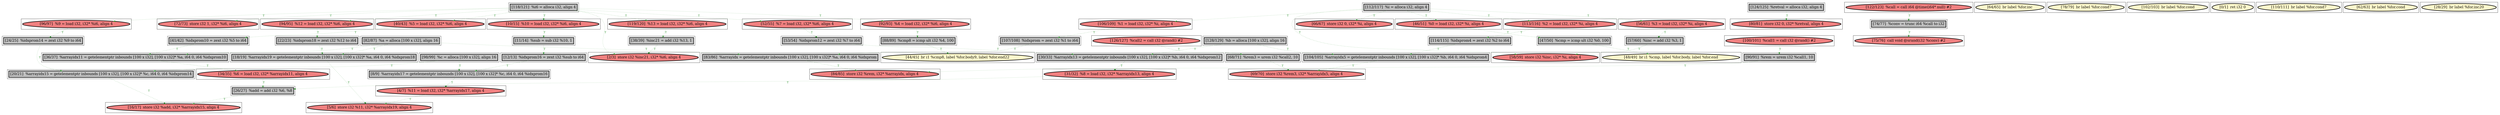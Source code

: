 
digraph G {



node305->node268 [style=dotted,color=forestgreen,label="T",fontcolor=forestgreen ]
node269->node267 [style=dotted,color=forestgreen,label="T",fontcolor=forestgreen ]
node318->node283 [style=dotted,color=forestgreen,label="T",fontcolor=forestgreen ]
node276->node261 [style=dotted,color=forestgreen,label="T",fontcolor=forestgreen ]
node284->node308 [style=dotted,color=forestgreen,label="T",fontcolor=forestgreen ]
node280->node311 [style=dotted,color=forestgreen,label="T",fontcolor=forestgreen ]
node301->node264 [style=dotted,color=forestgreen,label="T",fontcolor=forestgreen ]
node270->node268 [style=dotted,color=forestgreen,label="T",fontcolor=forestgreen ]
node301->node323 [style=dotted,color=forestgreen,label="T",fontcolor=forestgreen ]
node312->node314 [style=dotted,color=forestgreen,label="T",fontcolor=forestgreen ]
node324->node304 [style=dotted,color=forestgreen,label="T",fontcolor=forestgreen ]
node310->node313 [style=dotted,color=forestgreen,label="T",fontcolor=forestgreen ]
node277->node291 [style=dotted,color=forestgreen,label="T",fontcolor=forestgreen ]
node289->node288 [style=dotted,color=forestgreen,label="T",fontcolor=forestgreen ]
node298->node313 [style=dotted,color=forestgreen,label="T",fontcolor=forestgreen ]
node263->node262 [style=dotted,color=forestgreen,label="T",fontcolor=forestgreen ]
node304->node281 [style=dotted,color=forestgreen,label="T",fontcolor=forestgreen ]
node310->node275 [style=dotted,color=forestgreen,label="T",fontcolor=forestgreen ]
node309->node278 [style=dotted,color=forestgreen,label="T",fontcolor=forestgreen ]
node308->node263 [style=dotted,color=forestgreen,label="T",fontcolor=forestgreen ]
node313->node316 [style=dotted,color=forestgreen,label="T",fontcolor=forestgreen ]
node286->node285 [style=dotted,color=forestgreen,label="T",fontcolor=forestgreen ]
node288->node287 [style=dotted,color=forestgreen,label="T",fontcolor=forestgreen ]
node310->node267 [style=dotted,color=forestgreen,label="T",fontcolor=forestgreen ]
node301->node303 [style=dotted,color=forestgreen,label="T",fontcolor=forestgreen ]
node282->node309 [style=dotted,color=forestgreen,label="T",fontcolor=forestgreen ]
node285->node297 [style=dotted,color=forestgreen,label="T",fontcolor=forestgreen ]
node301->node307 [style=dotted,color=forestgreen,label="T",fontcolor=forestgreen ]
node294->node297 [style=dotted,color=forestgreen,label="T",fontcolor=forestgreen ]
node291->node275 [style=dotted,color=forestgreen,label="T",fontcolor=forestgreen ]
node268->node266 [style=dotted,color=forestgreen,label="T",fontcolor=forestgreen ]
node267->node265 [style=dotted,color=forestgreen,label="T",fontcolor=forestgreen ]
node301->node277 [style=dotted,color=forestgreen,label="T",fontcolor=forestgreen ]
node274->node271 [style=dotted,color=forestgreen,label="T",fontcolor=forestgreen ]
node301->node300 [style=dotted,color=forestgreen,label="T",fontcolor=forestgreen ]
node283->node316 [style=dotted,color=forestgreen,label="T",fontcolor=forestgreen ]
node301->node306 [style=dotted,color=forestgreen,label="T",fontcolor=forestgreen ]
node296->node271 [style=dotted,color=forestgreen,label="T",fontcolor=forestgreen ]
node275->node274 [style=dotted,color=forestgreen,label="T",fontcolor=forestgreen ]
node271->node266 [style=dotted,color=forestgreen,label="T",fontcolor=forestgreen ]
node305->node263 [style=dotted,color=forestgreen,label="T",fontcolor=forestgreen ]
node286->node273 [style=dotted,color=forestgreen,label="T",fontcolor=forestgreen ]
node303->node276 [style=dotted,color=forestgreen,label="T",fontcolor=forestgreen ]
node264->node284 [style=dotted,color=forestgreen,label="T",fontcolor=forestgreen ]
node273->node296 [style=dotted,color=forestgreen,label="T",fontcolor=forestgreen ]
node317->node319 [style=dotted,color=forestgreen,label="T",fontcolor=forestgreen ]
node306->node269 [style=dotted,color=forestgreen,label="T",fontcolor=forestgreen ]
node262->node265 [style=dotted,color=forestgreen,label="T",fontcolor=forestgreen ]
node320->node273 [style=dotted,color=forestgreen,label="T",fontcolor=forestgreen ]
node307->node270 [style=dotted,color=forestgreen,label="T",fontcolor=forestgreen ]
node287->node285 [style=dotted,color=forestgreen,label="T",fontcolor=forestgreen ]
node299->node317 [style=dotted,color=forestgreen,label="T",fontcolor=forestgreen ]
node289->node280 [style=dotted,color=forestgreen,label="T",fontcolor=forestgreen ]
node323->node320 [style=dotted,color=forestgreen,label="T",fontcolor=forestgreen ]
node289->node293 [style=dotted,color=forestgreen,label="T",fontcolor=forestgreen ]
node289->node281 [style=dotted,color=forestgreen,label="T",fontcolor=forestgreen ]
node302->node294 [style=dotted,color=forestgreen,label="T",fontcolor=forestgreen ]
node301->node261 [style=dotted,color=forestgreen,label="T",fontcolor=forestgreen ]
node301->node282 [style=dotted,color=forestgreen,label="T",fontcolor=forestgreen ]
node311->node279 [style=dotted,color=forestgreen,label="T",fontcolor=forestgreen ]
node289->node324 [style=dotted,color=forestgreen,label="T",fontcolor=forestgreen ]
node289->node295 [style=dotted,color=forestgreen,label="T",fontcolor=forestgreen ]
node293->node298 [style=dotted,color=forestgreen,label="T",fontcolor=forestgreen ]


subgraph cluster63 {


node323 [penwidth=3.0,fontsize=20,fillcolor=lightcoral,label="[52/55]  %7 = load i32, i32* %i6, align 4",shape=ellipse,style=filled ]



}

subgraph cluster61 {


node321 [penwidth=3.0,fontsize=20,fillcolor=lemonchiffon,label="[64/65]  br label %for.inc",shape=ellipse,style=filled ]



}

subgraph cluster60 {


node320 [penwidth=3.0,fontsize=20,fillcolor=grey,label="[53/54]  %idxprom12 = zext i32 %7 to i64",shape=rectangle,style=filled ]



}

subgraph cluster55 {


node315 [penwidth=3.0,fontsize=20,fillcolor=lemonchiffon,label="[78/79]  br label %for.cond7",shape=ellipse,style=filled ]



}

subgraph cluster53 {


node313 [penwidth=3.0,fontsize=20,fillcolor=grey,label="[83/86]  %arrayidx = getelementptr inbounds [100 x i32], [100 x i32]* %a, i64 0, i64 %idxprom",shape=rectangle,style=filled ]



}

subgraph cluster51 {


node311 [penwidth=3.0,fontsize=20,fillcolor=grey,label="[47/50]  %cmp = icmp ult i32 %0, 100",shape=rectangle,style=filled ]



}

subgraph cluster50 {


node310 [penwidth=3.0,fontsize=20,fillcolor=grey,label="[82/87]  %a = alloca [100 x i32], align 16",shape=rectangle,style=filled ]



}

subgraph cluster49 {


node309 [penwidth=3.0,fontsize=20,fillcolor=grey,label="[88/89]  %cmp8 = icmp ult i32 %4, 100",shape=rectangle,style=filled ]



}

subgraph cluster45 {


node305 [penwidth=3.0,fontsize=20,fillcolor=grey,label="[98/99]  %c = alloca [100 x i32], align 16",shape=rectangle,style=filled ]



}

subgraph cluster41 {


node301 [penwidth=3.0,fontsize=20,fillcolor=grey,label="[118/121]  %i6 = alloca i32, align 4",shape=rectangle,style=filled ]



}

subgraph cluster39 {


node299 [penwidth=3.0,fontsize=20,fillcolor=lightcoral,label="[122/123]  %call = call i64 @time(i64* null) #2",shape=ellipse,style=filled ]



}

subgraph cluster38 {


node298 [penwidth=3.0,fontsize=20,fillcolor=grey,label="[107/108]  %idxprom = zext i32 %1 to i64",shape=rectangle,style=filled ]



}

subgraph cluster64 {


node324 [penwidth=3.0,fontsize=20,fillcolor=lightcoral,label="[56/61]  %3 = load i32, i32* %i, align 4",shape=ellipse,style=filled ]



}

subgraph cluster46 {


node306 [penwidth=3.0,fontsize=20,fillcolor=lightcoral,label="[94/95]  %12 = load i32, i32* %i6, align 4",shape=ellipse,style=filled ]



}

subgraph cluster37 {


node297 [penwidth=3.0,fontsize=20,fillcolor=lightcoral,label="[69/70]  store i32 %rem3, i32* %arrayidx5, align 4",shape=ellipse,style=filled ]



}

subgraph cluster36 {


node296 [penwidth=3.0,fontsize=20,fillcolor=lightcoral,label="[31/32]  %8 = load i32, i32* %arrayidx13, align 4",shape=ellipse,style=filled ]



}

subgraph cluster59 {


node319 [penwidth=3.0,fontsize=20,fillcolor=lightcoral,label="[75/76]  call void @srand(i32 %conv) #2",shape=ellipse,style=filled ]



}

subgraph cluster15 {


node275 [penwidth=3.0,fontsize=20,fillcolor=grey,label="[36/37]  %arrayidx11 = getelementptr inbounds [100 x i32], [100 x i32]* %a, i64 0, i64 %idxprom10",shape=rectangle,style=filled ]



}

subgraph cluster40 {


node300 [penwidth=3.0,fontsize=20,fillcolor=lightcoral,label="[72/73]  store i32 1, i32* %i6, align 4",shape=ellipse,style=filled ]



}

subgraph cluster35 {


node295 [penwidth=3.0,fontsize=20,fillcolor=lightcoral,label="[66/67]  store i32 0, i32* %i, align 4",shape=ellipse,style=filled ]



}

subgraph cluster54 {


node314 [penwidth=3.0,fontsize=20,fillcolor=lightcoral,label="[80/81]  store i32 0, i32* %retval, align 4",shape=ellipse,style=filled ]



}

subgraph cluster42 {


node302 [penwidth=3.0,fontsize=20,fillcolor=lightcoral,label="[126/127]  %call2 = call i32 @rand() #2",shape=ellipse,style=filled ]



}

subgraph cluster11 {


node271 [penwidth=3.0,fontsize=20,fillcolor=grey,label="[26/27]  %add = add i32 %6, %8",shape=rectangle,style=filled ]



}

subgraph cluster43 {


node303 [penwidth=3.0,fontsize=20,fillcolor=lightcoral,label="[119/120]  %13 = load i32, i32* %i6, align 4",shape=ellipse,style=filled ]



}

subgraph cluster19 {


node279 [penwidth=3.0,fontsize=20,fillcolor=lemonchiffon,label="[48/49]  br i1 %cmp, label %for.body, label %for.end",shape=ellipse,style=filled ]



}

subgraph cluster9 {


node269 [penwidth=3.0,fontsize=20,fillcolor=grey,label="[22/23]  %idxprom18 = zext i32 %12 to i64",shape=rectangle,style=filled ]



}

subgraph cluster52 {


node312 [penwidth=3.0,fontsize=20,fillcolor=grey,label="[124/125]  %retval = alloca i32, align 4",shape=rectangle,style=filled ]



}

subgraph cluster8 {


node268 [penwidth=3.0,fontsize=20,fillcolor=grey,label="[20/21]  %arrayidx15 = getelementptr inbounds [100 x i32], [100 x i32]* %c, i64 0, i64 %idxprom14",shape=rectangle,style=filled ]



}

subgraph cluster10 {


node270 [penwidth=3.0,fontsize=20,fillcolor=grey,label="[24/25]  %idxprom14 = zext i32 %9 to i64",shape=rectangle,style=filled ]



}

subgraph cluster23 {


node283 [penwidth=3.0,fontsize=20,fillcolor=grey,label="[90/91]  %rem = urem i32 %call1, 10",shape=rectangle,style=filled ]



}

subgraph cluster7 {


node267 [penwidth=3.0,fontsize=20,fillcolor=grey,label="[18/19]  %arrayidx19 = getelementptr inbounds [100 x i32], [100 x i32]* %a, i64 0, i64 %idxprom18",shape=rectangle,style=filled ]



}

subgraph cluster14 {


node274 [penwidth=3.0,fontsize=20,fillcolor=lightcoral,label="[34/35]  %6 = load i32, i32* %arrayidx11, align 4",shape=ellipse,style=filled ]



}

subgraph cluster44 {


node304 [penwidth=3.0,fontsize=20,fillcolor=grey,label="[57/60]  %inc = add i32 %3, 1",shape=rectangle,style=filled ]



}

subgraph cluster6 {


node266 [penwidth=3.0,fontsize=20,fillcolor=lightcoral,label="[16/17]  store i32 %add, i32* %arrayidx15, align 4",shape=ellipse,style=filled ]



}

subgraph cluster30 {


node290 [penwidth=3.0,fontsize=20,fillcolor=lemonchiffon,label="[102/103]  br label %for.cond",shape=ellipse,style=filled ]



}

subgraph cluster31 {


node291 [penwidth=3.0,fontsize=20,fillcolor=grey,label="[41/42]  %idxprom10 = zext i32 %5 to i64",shape=rectangle,style=filled ]



}

subgraph cluster0 {


node260 [penwidth=3.0,fontsize=20,fillcolor=lemonchiffon,label="[0/1]  ret i32 0",shape=ellipse,style=filled ]



}

subgraph cluster13 {


node273 [penwidth=3.0,fontsize=20,fillcolor=grey,label="[30/33]  %arrayidx13 = getelementptr inbounds [100 x i32], [100 x i32]* %b, i64 0, i64 %idxprom12",shape=rectangle,style=filled ]



}

subgraph cluster5 {


node265 [penwidth=3.0,fontsize=20,fillcolor=lightcoral,label="[5/6]  store i32 %11, i32* %arrayidx19, align 4",shape=ellipse,style=filled ]



}

subgraph cluster47 {


node307 [penwidth=3.0,fontsize=20,fillcolor=lightcoral,label="[96/97]  %9 = load i32, i32* %i6, align 4",shape=ellipse,style=filled ]



}

subgraph cluster1 {


node261 [penwidth=3.0,fontsize=20,fillcolor=lightcoral,label="[2/3]  store i32 %inc21, i32* %i6, align 4",shape=ellipse,style=filled ]



}

subgraph cluster58 {


node318 [penwidth=3.0,fontsize=20,fillcolor=lightcoral,label="[100/101]  %call1 = call i32 @rand() #2",shape=ellipse,style=filled ]



}

subgraph cluster32 {


node292 [penwidth=3.0,fontsize=20,fillcolor=lemonchiffon,label="[110/111]  br label %for.cond7",shape=ellipse,style=filled ]



}

subgraph cluster3 {


node263 [penwidth=3.0,fontsize=20,fillcolor=grey,label="[8/9]  %arrayidx17 = getelementptr inbounds [100 x i32], [100 x i32]* %c, i64 0, i64 %idxprom16",shape=rectangle,style=filled ]



}

subgraph cluster48 {


node308 [penwidth=3.0,fontsize=20,fillcolor=grey,label="[12/13]  %idxprom16 = zext i32 %sub to i64",shape=rectangle,style=filled ]



}

subgraph cluster4 {


node264 [penwidth=3.0,fontsize=20,fillcolor=lightcoral,label="[10/15]  %10 = load i32, i32* %i6, align 4",shape=ellipse,style=filled ]



}

subgraph cluster57 {


node317 [penwidth=3.0,fontsize=20,fillcolor=grey,label="[74/77]  %conv = trunc i64 %call to i32",shape=rectangle,style=filled ]



}

subgraph cluster17 {


node277 [penwidth=3.0,fontsize=20,fillcolor=lightcoral,label="[40/43]  %5 = load i32, i32* %i6, align 4",shape=ellipse,style=filled ]



}

subgraph cluster62 {


node322 [penwidth=3.0,fontsize=20,fillcolor=lemonchiffon,label="[62/63]  br label %for.cond",shape=ellipse,style=filled ]



}

subgraph cluster16 {


node276 [penwidth=3.0,fontsize=20,fillcolor=grey,label="[38/39]  %inc21 = add i32 %13, 1",shape=rectangle,style=filled ]



}

subgraph cluster2 {


node262 [penwidth=3.0,fontsize=20,fillcolor=lightcoral,label="[4/7]  %11 = load i32, i32* %arrayidx17, align 4",shape=ellipse,style=filled ]



}

subgraph cluster34 {


node294 [penwidth=3.0,fontsize=20,fillcolor=grey,label="[68/71]  %rem3 = urem i32 %call2, 10",shape=rectangle,style=filled ]



}

subgraph cluster22 {


node282 [penwidth=3.0,fontsize=20,fillcolor=lightcoral,label="[92/93]  %4 = load i32, i32* %i6, align 4",shape=ellipse,style=filled ]



}

subgraph cluster56 {


node316 [penwidth=3.0,fontsize=20,fillcolor=lightcoral,label="[84/85]  store i32 %rem, i32* %arrayidx, align 4",shape=ellipse,style=filled ]



}

subgraph cluster25 {


node285 [penwidth=3.0,fontsize=20,fillcolor=grey,label="[104/105]  %arrayidx5 = getelementptr inbounds [100 x i32], [100 x i32]* %b, i64 0, i64 %idxprom4",shape=rectangle,style=filled ]



}

subgraph cluster18 {


node278 [penwidth=3.0,fontsize=20,fillcolor=lemonchiffon,label="[44/45]  br i1 %cmp8, label %for.body9, label %for.end22",shape=ellipse,style=filled ]



}

subgraph cluster29 {


node289 [penwidth=3.0,fontsize=20,fillcolor=grey,label="[112/117]  %i = alloca i32, align 4",shape=rectangle,style=filled ]



}

subgraph cluster20 {


node280 [penwidth=3.0,fontsize=20,fillcolor=lightcoral,label="[46/51]  %0 = load i32, i32* %i, align 4",shape=ellipse,style=filled ]



}

subgraph cluster26 {


node286 [penwidth=3.0,fontsize=20,fillcolor=grey,label="[128/129]  %b = alloca [100 x i32], align 16",shape=rectangle,style=filled ]



}

subgraph cluster24 {


node284 [penwidth=3.0,fontsize=20,fillcolor=grey,label="[11/14]  %sub = sub i32 %10, 1",shape=rectangle,style=filled ]



}

subgraph cluster28 {


node288 [penwidth=3.0,fontsize=20,fillcolor=lightcoral,label="[113/116]  %2 = load i32, i32* %i, align 4",shape=ellipse,style=filled ]



}

subgraph cluster27 {


node287 [penwidth=3.0,fontsize=20,fillcolor=grey,label="[114/115]  %idxprom4 = zext i32 %2 to i64",shape=rectangle,style=filled ]



}

subgraph cluster21 {


node281 [penwidth=3.0,fontsize=20,fillcolor=lightcoral,label="[58/59]  store i32 %inc, i32* %i, align 4",shape=ellipse,style=filled ]



}

subgraph cluster12 {


node272 [penwidth=3.0,fontsize=20,fillcolor=lemonchiffon,label="[28/29]  br label %for.inc20",shape=ellipse,style=filled ]



}

subgraph cluster33 {


node293 [penwidth=3.0,fontsize=20,fillcolor=lightcoral,label="[106/109]  %1 = load i32, i32* %i, align 4",shape=ellipse,style=filled ]



}

}
